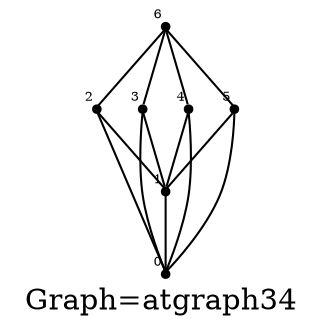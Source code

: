 /* Created by igraph 0.8.0-pre+0200568 */
graph {
  graph [
    label="Graph=atgraph34"
    labelloc=bottom
  ];
  0 [
    pos="0.000000,0.000000!"
    shape=point
    fontsize=6
    xlabel=0
  ];
  1 [
    pos="-0.100000,1.000000!"
    shape=point
    fontsize=6
    xlabel=1
  ];
  2 [
    pos="1.000000,0.000000!"
    shape=point
    fontsize=6
    xlabel=2
  ];
  3 [
    pos="0.900000,1.000000!"
    shape=point
    fontsize=6
    xlabel=3
  ];
  4 [
    pos="2.000000,0.000000!"
    shape=point
    fontsize=6
    xlabel=4
  ];
  5 [
    pos="1.900000,1.000000!"
    shape=point
    fontsize=6
    xlabel=5
  ];
  6 [
    pos="2.000000,2.000000!"
    shape=point
    fontsize=6
    xlabel=6
  ];

  1 -- 0;
  2 -- 0;
  3 -- 0;
  4 -- 0;
  5 -- 0;
  2 -- 1;
  3 -- 1;
  4 -- 1;
  5 -- 1;
  6 -- 2;
  6 -- 3;
  6 -- 4;
  6 -- 5;
}

